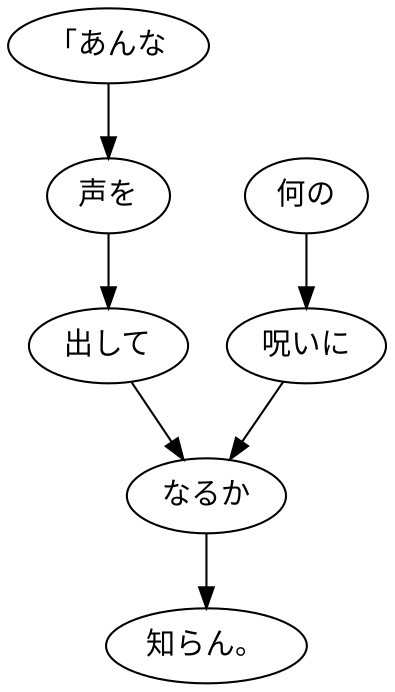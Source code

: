 digraph graph948 {
	node0 [label="「あんな"];
	node1 [label="声を"];
	node2 [label="出して"];
	node3 [label="何の"];
	node4 [label="呪いに"];
	node5 [label="なるか"];
	node6 [label="知らん。"];
	node0 -> node1;
	node1 -> node2;
	node2 -> node5;
	node3 -> node4;
	node4 -> node5;
	node5 -> node6;
}
